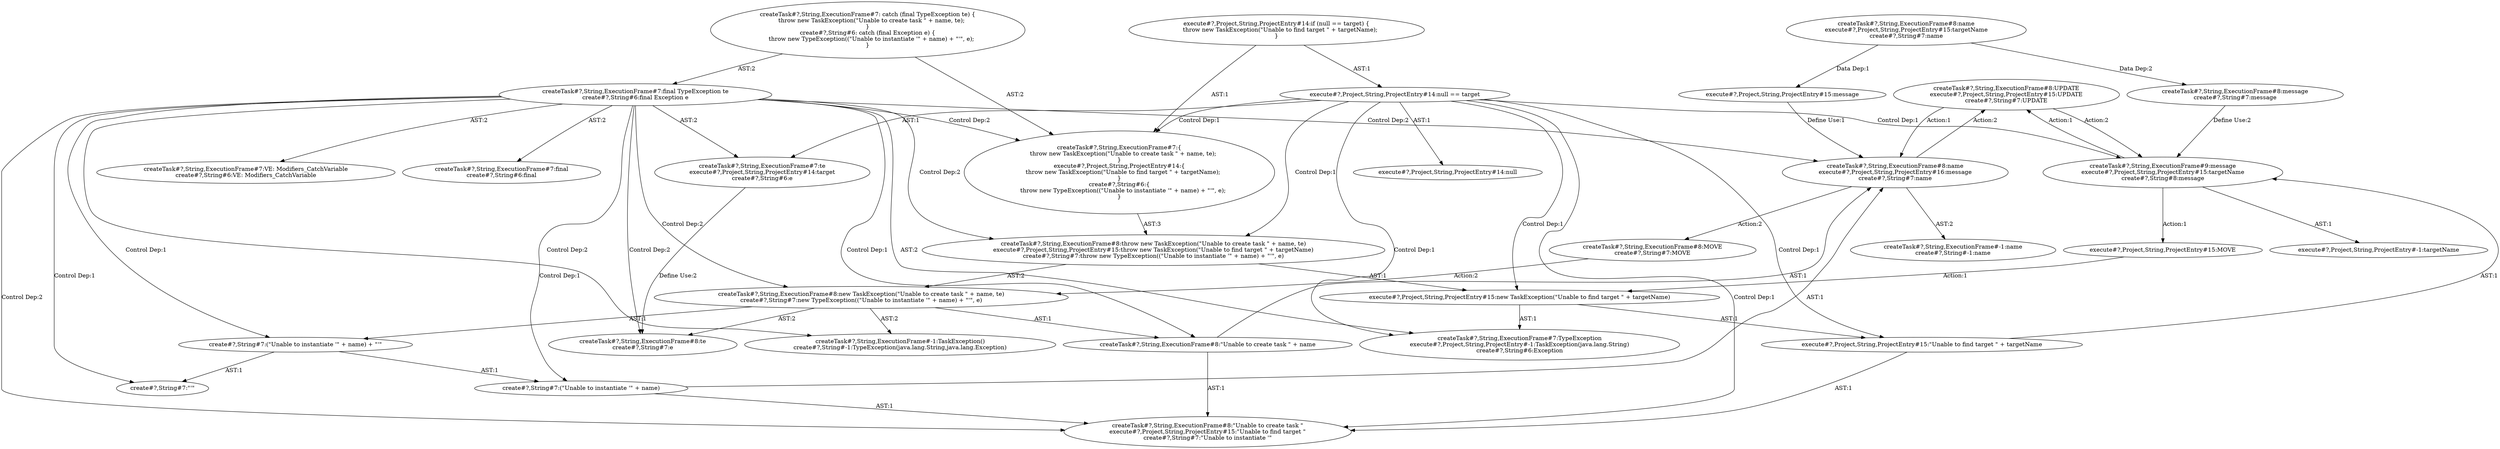 digraph "Pattern" {
0 [label="createTask#?,String,ExecutionFrame#8:UPDATE
execute#?,Project,String,ProjectEntry#15:UPDATE
create#?,String#7:UPDATE" shape=ellipse]
1 [label="createTask#?,String,ExecutionFrame#8:name
execute#?,Project,String,ProjectEntry#16:message
create#?,String#7:name" shape=ellipse]
2 [label="createTask#?,String,ExecutionFrame#7:final TypeException te
create#?,String#6:final Exception e" shape=ellipse]
3 [label="createTask#?,String,ExecutionFrame#7: catch (final TypeException te) \{
    throw new TaskException(\"Unable to create task \" + name, te);
\}
create#?,String#6: catch (final Exception e) \{
    throw new TypeException((\"Unable to instantiate '\" + name) + \"'\", e);
\}" shape=ellipse]
4 [label="createTask#?,String,ExecutionFrame#7:te
execute#?,Project,String,ProjectEntry#14:target
create#?,String#6:e" shape=ellipse]
5 [label="createTask#?,String,ExecutionFrame#7:TypeException
execute#?,Project,String,ProjectEntry#-1:TaskException(java.lang.String)
create#?,String#6:Exception" shape=ellipse]
6 [label="createTask#?,String,ExecutionFrame#7:\{
    throw new TaskException(\"Unable to create task \" + name, te);
\}
execute#?,Project,String,ProjectEntry#14:\{
    throw new TaskException(\"Unable to find target \" + targetName);
\}
create#?,String#6:\{
    throw new TypeException((\"Unable to instantiate '\" + name) + \"'\", e);
\}" shape=ellipse]
7 [label="createTask#?,String,ExecutionFrame#8:throw new TaskException(\"Unable to create task \" + name, te)
execute#?,Project,String,ProjectEntry#15:throw new TaskException(\"Unable to find target \" + targetName)
create#?,String#7:throw new TypeException((\"Unable to instantiate '\" + name) + \"'\", e)" shape=ellipse]
8 [label="createTask#?,String,ExecutionFrame#8:new TaskException(\"Unable to create task \" + name, te)
create#?,String#7:new TypeException((\"Unable to instantiate '\" + name) + \"'\", e)" shape=ellipse]
9 [label="createTask#?,String,ExecutionFrame#-1:TaskException()
create#?,String#-1:TypeException(java.lang.String,java.lang.Exception)" shape=ellipse]
10 [label="createTask#?,String,ExecutionFrame#8:\"Unable to create task \" + name" shape=ellipse]
11 [label="createTask#?,String,ExecutionFrame#8:\"Unable to create task \"
execute#?,Project,String,ProjectEntry#15:\"Unable to find target \"
create#?,String#7:\"Unable to instantiate '\"" shape=ellipse]
12 [label="createTask#?,String,ExecutionFrame#8:te
create#?,String#7:e" shape=ellipse]
13 [label="createTask#?,String,ExecutionFrame#7:VE: Modifiers_CatchVariable
create#?,String#6:VE: Modifiers_CatchVariable" shape=ellipse]
14 [label="createTask#?,String,ExecutionFrame#7:final
create#?,String#6:final" shape=ellipse]
15 [label="createTask#?,String,ExecutionFrame#-1:name
create#?,String#-1:name" shape=ellipse]
16 [label="createTask#?,String,ExecutionFrame#8:MOVE
create#?,String#7:MOVE" shape=ellipse]
17 [label="createTask#?,String,ExecutionFrame#9:message
execute#?,Project,String,ProjectEntry#15:targetName
create#?,String#8:message" shape=ellipse]
18 [label="createTask#?,String,ExecutionFrame#8:message
create#?,String#7:message" shape=ellipse]
19 [label="createTask#?,String,ExecutionFrame#8:name
execute#?,Project,String,ProjectEntry#15:targetName
create#?,String#7:name" shape=ellipse]
20 [label="execute#?,Project,String,ProjectEntry#15:\"Unable to find target \" + targetName" shape=ellipse]
21 [label="execute#?,Project,String,ProjectEntry#14:if (null == target) \{
    throw new TaskException(\"Unable to find target \" + targetName);
\}" shape=ellipse]
22 [label="execute#?,Project,String,ProjectEntry#15:message" shape=ellipse]
23 [label="execute#?,Project,String,ProjectEntry#14:null == target" shape=ellipse]
24 [label="execute#?,Project,String,ProjectEntry#-1:targetName" shape=ellipse]
25 [label="execute#?,Project,String,ProjectEntry#15:MOVE" shape=ellipse]
26 [label="execute#?,Project,String,ProjectEntry#14:null" shape=ellipse]
27 [label="execute#?,Project,String,ProjectEntry#15:new TaskException(\"Unable to find target \" + targetName)" shape=ellipse]
28 [label="create#?,String#7:(\"Unable to instantiate '\" + name) + \"'\"" shape=ellipse]
29 [label="create#?,String#7:(\"Unable to instantiate '\" + name)" shape=ellipse]
30 [label="create#?,String#7:\"'\"" shape=ellipse]
0 -> 17 [label="Action:2"];
0 -> 1 [label="Action:1"];
1 -> 0 [label="Action:2"];
1 -> 15 [label="AST:2"];
1 -> 16 [label="Action:2"];
2 -> 1 [label="Control Dep:2"];
2 -> 4 [label="AST:2"];
2 -> 5 [label="AST:2"];
2 -> 6 [label="Control Dep:2"];
2 -> 7 [label="Control Dep:2"];
2 -> 8 [label="Control Dep:2"];
2 -> 9 [label="Control Dep:2"];
2 -> 10 [label="Control Dep:1"];
2 -> 11 [label="Control Dep:2"];
2 -> 12 [label="Control Dep:2"];
2 -> 13 [label="AST:2"];
2 -> 14 [label="AST:2"];
2 -> 28 [label="Control Dep:1"];
2 -> 29 [label="Control Dep:1"];
2 -> 30 [label="Control Dep:1"];
3 -> 2 [label="AST:2"];
3 -> 6 [label="AST:2"];
4 -> 12 [label="Define Use:2"];
6 -> 7 [label="AST:3"];
7 -> 8 [label="AST:2"];
7 -> 27 [label="AST:1"];
8 -> 9 [label="AST:2"];
8 -> 10 [label="AST:1"];
8 -> 12 [label="AST:2"];
8 -> 28 [label="AST:1"];
10 -> 1 [label="AST:1"];
10 -> 11 [label="AST:1"];
16 -> 8 [label="Action:2"];
17 -> 0 [label="Action:1"];
17 -> 24 [label="AST:1"];
17 -> 25 [label="Action:1"];
18 -> 17 [label="Define Use:2"];
19 -> 18 [label="Data Dep:2"];
19 -> 22 [label="Data Dep:1"];
20 -> 11 [label="AST:1"];
20 -> 17 [label="AST:1"];
21 -> 23 [label="AST:1"];
21 -> 6 [label="AST:1"];
22 -> 1 [label="Define Use:1"];
23 -> 20 [label="Control Dep:1"];
23 -> 26 [label="AST:1"];
23 -> 4 [label="AST:1"];
23 -> 6 [label="Control Dep:1"];
23 -> 7 [label="Control Dep:1"];
23 -> 27 [label="Control Dep:1"];
23 -> 5 [label="Control Dep:1"];
23 -> 11 [label="Control Dep:1"];
23 -> 17 [label="Control Dep:1"];
25 -> 27 [label="Action:1"];
27 -> 20 [label="AST:1"];
27 -> 5 [label="AST:1"];
28 -> 29 [label="AST:1"];
28 -> 30 [label="AST:1"];
29 -> 11 [label="AST:1"];
29 -> 1 [label="AST:1"];
}